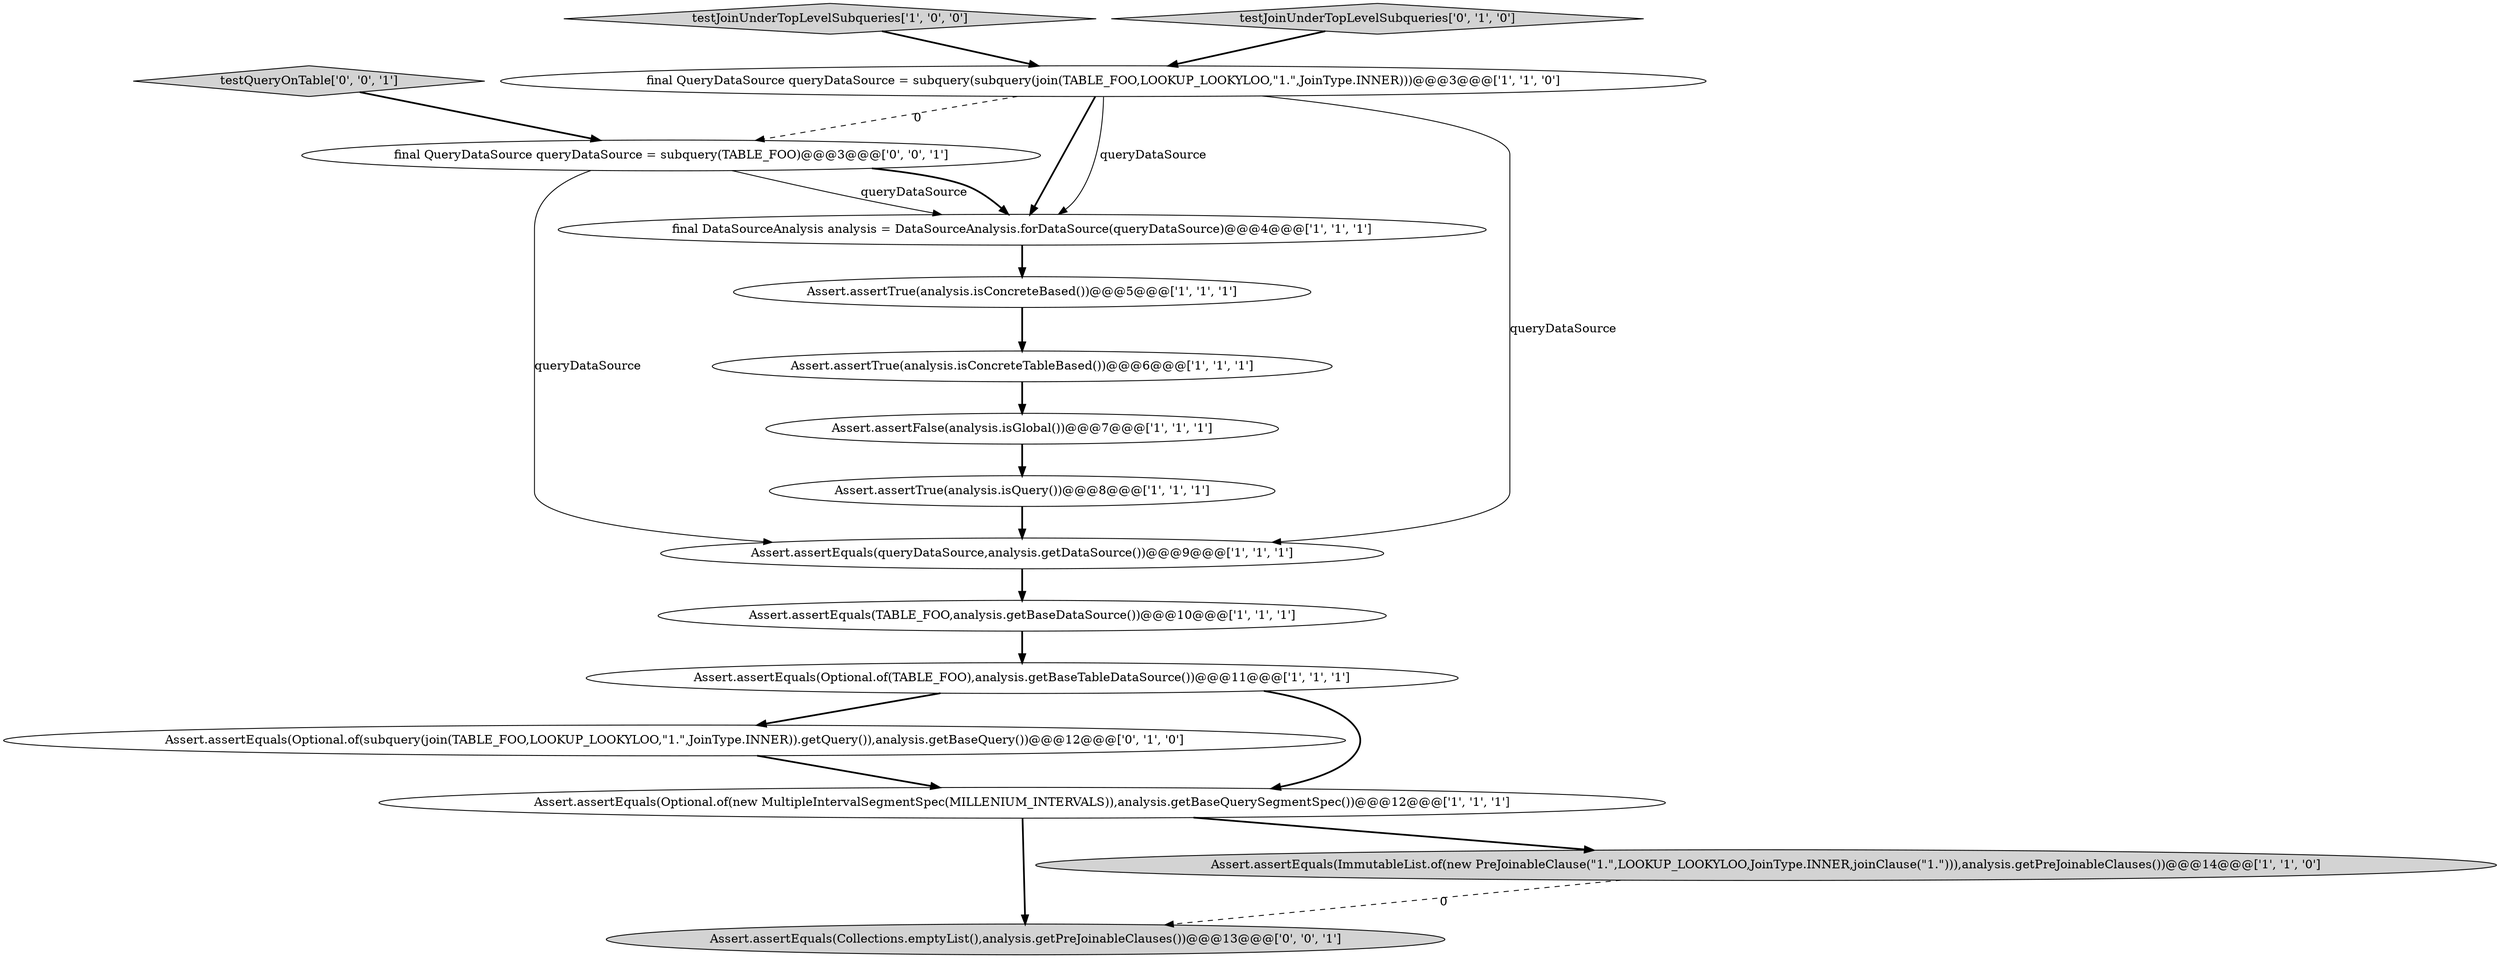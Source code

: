 digraph {
1 [style = filled, label = "Assert.assertEquals(queryDataSource,analysis.getDataSource())@@@9@@@['1', '1', '1']", fillcolor = white, shape = ellipse image = "AAA0AAABBB1BBB"];
6 [style = filled, label = "Assert.assertFalse(analysis.isGlobal())@@@7@@@['1', '1', '1']", fillcolor = white, shape = ellipse image = "AAA0AAABBB1BBB"];
12 [style = filled, label = "Assert.assertEquals(Optional.of(subquery(join(TABLE_FOO,LOOKUP_LOOKYLOO,\"1.\",JoinType.INNER)).getQuery()),analysis.getBaseQuery())@@@12@@@['0', '1', '0']", fillcolor = white, shape = ellipse image = "AAA1AAABBB2BBB"];
7 [style = filled, label = "Assert.assertTrue(analysis.isConcreteTableBased())@@@6@@@['1', '1', '1']", fillcolor = white, shape = ellipse image = "AAA0AAABBB1BBB"];
9 [style = filled, label = "Assert.assertTrue(analysis.isQuery())@@@8@@@['1', '1', '1']", fillcolor = white, shape = ellipse image = "AAA0AAABBB1BBB"];
3 [style = filled, label = "Assert.assertTrue(analysis.isConcreteBased())@@@5@@@['1', '1', '1']", fillcolor = white, shape = ellipse image = "AAA0AAABBB1BBB"];
16 [style = filled, label = "Assert.assertEquals(Collections.emptyList(),analysis.getPreJoinableClauses())@@@13@@@['0', '0', '1']", fillcolor = lightgray, shape = ellipse image = "AAA0AAABBB3BBB"];
14 [style = filled, label = "final QueryDataSource queryDataSource = subquery(TABLE_FOO)@@@3@@@['0', '0', '1']", fillcolor = white, shape = ellipse image = "AAA0AAABBB3BBB"];
4 [style = filled, label = "Assert.assertEquals(TABLE_FOO,analysis.getBaseDataSource())@@@10@@@['1', '1', '1']", fillcolor = white, shape = ellipse image = "AAA0AAABBB1BBB"];
11 [style = filled, label = "Assert.assertEquals(Optional.of(TABLE_FOO),analysis.getBaseTableDataSource())@@@11@@@['1', '1', '1']", fillcolor = white, shape = ellipse image = "AAA0AAABBB1BBB"];
15 [style = filled, label = "testQueryOnTable['0', '0', '1']", fillcolor = lightgray, shape = diamond image = "AAA0AAABBB3BBB"];
5 [style = filled, label = "testJoinUnderTopLevelSubqueries['1', '0', '0']", fillcolor = lightgray, shape = diamond image = "AAA0AAABBB1BBB"];
8 [style = filled, label = "Assert.assertEquals(Optional.of(new MultipleIntervalSegmentSpec(MILLENIUM_INTERVALS)),analysis.getBaseQuerySegmentSpec())@@@12@@@['1', '1', '1']", fillcolor = white, shape = ellipse image = "AAA0AAABBB1BBB"];
2 [style = filled, label = "final QueryDataSource queryDataSource = subquery(subquery(join(TABLE_FOO,LOOKUP_LOOKYLOO,\"1.\",JoinType.INNER)))@@@3@@@['1', '1', '0']", fillcolor = white, shape = ellipse image = "AAA0AAABBB1BBB"];
10 [style = filled, label = "Assert.assertEquals(ImmutableList.of(new PreJoinableClause(\"1.\",LOOKUP_LOOKYLOO,JoinType.INNER,joinClause(\"1.\"))),analysis.getPreJoinableClauses())@@@14@@@['1', '1', '0']", fillcolor = lightgray, shape = ellipse image = "AAA0AAABBB1BBB"];
13 [style = filled, label = "testJoinUnderTopLevelSubqueries['0', '1', '0']", fillcolor = lightgray, shape = diamond image = "AAA0AAABBB2BBB"];
0 [style = filled, label = "final DataSourceAnalysis analysis = DataSourceAnalysis.forDataSource(queryDataSource)@@@4@@@['1', '1', '1']", fillcolor = white, shape = ellipse image = "AAA0AAABBB1BBB"];
5->2 [style = bold, label=""];
8->16 [style = bold, label=""];
11->12 [style = bold, label=""];
14->0 [style = solid, label="queryDataSource"];
4->11 [style = bold, label=""];
7->6 [style = bold, label=""];
14->0 [style = bold, label=""];
0->3 [style = bold, label=""];
3->7 [style = bold, label=""];
2->0 [style = solid, label="queryDataSource"];
6->9 [style = bold, label=""];
10->16 [style = dashed, label="0"];
14->1 [style = solid, label="queryDataSource"];
15->14 [style = bold, label=""];
11->8 [style = bold, label=""];
2->14 [style = dashed, label="0"];
2->1 [style = solid, label="queryDataSource"];
1->4 [style = bold, label=""];
2->0 [style = bold, label=""];
13->2 [style = bold, label=""];
9->1 [style = bold, label=""];
12->8 [style = bold, label=""];
8->10 [style = bold, label=""];
}

